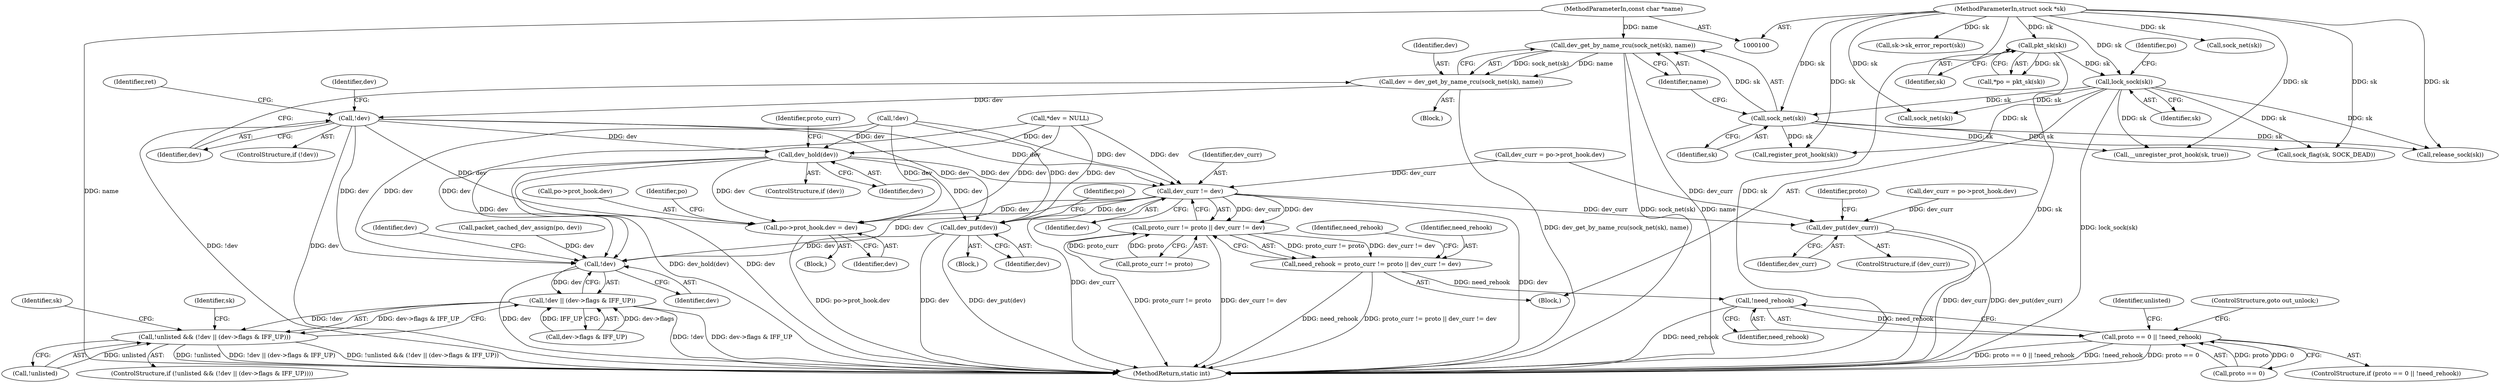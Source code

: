 digraph "0_linux_4971613c1639d8e5f102c4e797c3bf8f83a5a69e@pointer" {
"1000146" [label="(Call,dev_get_by_name_rcu(sock_net(sk), name))"];
"1000147" [label="(Call,sock_net(sk))"];
"1000133" [label="(Call,lock_sock(sk))"];
"1000109" [label="(Call,pkt_sk(sk))"];
"1000101" [label="(MethodParameterIn,struct sock *sk)"];
"1000102" [label="(MethodParameterIn,const char *name)"];
"1000144" [label="(Call,dev = dev_get_by_name_rcu(sock_net(sk), name))"];
"1000151" [label="(Call,!dev)"];
"1000180" [label="(Call,dev_hold(dev))"];
"1000202" [label="(Call,dev_curr != dev)"];
"1000198" [label="(Call,proto_curr != proto || dev_curr != dev)"];
"1000196" [label="(Call,need_rehook = proto_curr != proto || dev_curr != dev)"];
"1000300" [label="(Call,!need_rehook)"];
"1000296" [label="(Call,proto == 0 || !need_rehook)"];
"1000252" [label="(Call,dev_put(dev))"];
"1000308" [label="(Call,!dev)"];
"1000307" [label="(Call,!dev || (dev->flags & IFF_UP))"];
"1000304" [label="(Call,!unlisted && (!dev || (dev->flags & IFF_UP)))"];
"1000271" [label="(Call,po->prot_hook.dev = dev)"];
"1000293" [label="(Call,dev_put(dev_curr))"];
"1000133" [label="(Call,lock_sock(sk))"];
"1000143" [label="(Block,)"];
"1000204" [label="(Identifier,dev)"];
"1000330" [label="(Call,sk->sk_error_report(sk))"];
"1000288" [label="(Call,packet_cached_dev_assign(po, dev))"];
"1000294" [label="(Identifier,dev_curr)"];
"1000280" [label="(Identifier,po)"];
"1000291" [label="(ControlStructure,if (dev_curr))"];
"1000150" [label="(ControlStructure,if (!dev))"];
"1000277" [label="(Identifier,dev)"];
"1000218" [label="(Call,dev_curr = po->prot_hook.dev)"];
"1000134" [label="(Identifier,sk)"];
"1000252" [label="(Call,dev_put(dev))"];
"1000309" [label="(Identifier,dev)"];
"1000343" [label="(MethodReturn,static int)"];
"1000203" [label="(Identifier,dev_curr)"];
"1000296" [label="(Call,proto == 0 || !need_rehook)"];
"1000295" [label="(ControlStructure,if (proto == 0 || !need_rehook))"];
"1000152" [label="(Identifier,dev)"];
"1000166" [label="(Call,sock_net(sk))"];
"1000155" [label="(Identifier,ret)"];
"1000115" [label="(Call,*dev = NULL)"];
"1000253" [label="(Identifier,dev)"];
"1000257" [label="(Identifier,po)"];
"1000198" [label="(Call,proto_curr != proto || dev_curr != dev)"];
"1000251" [label="(Block,)"];
"1000105" [label="(Block,)"];
"1000110" [label="(Identifier,sk)"];
"1000145" [label="(Identifier,dev)"];
"1000327" [label="(Call,sock_flag(sk, SOCK_DEAD))"];
"1000272" [label="(Call,po->prot_hook.dev)"];
"1000138" [label="(Identifier,po)"];
"1000214" [label="(Call,__unregister_prot_hook(sk, true))"];
"1000183" [label="(Identifier,proto_curr)"];
"1000197" [label="(Identifier,need_rehook)"];
"1000178" [label="(ControlStructure,if (dev))"];
"1000144" [label="(Call,dev = dev_get_by_name_rcu(sock_net(sk), name))"];
"1000199" [label="(Call,proto_curr != proto)"];
"1000302" [label="(ControlStructure,goto out_unlock;)"];
"1000189" [label="(Call,dev_curr = po->prot_hook.dev)"];
"1000107" [label="(Call,*po = pkt_sk(sk))"];
"1000170" [label="(Call,!dev)"];
"1000301" [label="(Identifier,need_rehook)"];
"1000146" [label="(Call,dev_get_by_name_rcu(sock_net(sk), name))"];
"1000101" [label="(MethodParameterIn,struct sock *sk)"];
"1000231" [label="(Call,sock_net(sk))"];
"1000306" [label="(Identifier,unlisted)"];
"1000206" [label="(Identifier,need_rehook)"];
"1000196" [label="(Call,need_rehook = proto_curr != proto || dev_curr != dev)"];
"1000298" [label="(Identifier,proto)"];
"1000148" [label="(Identifier,sk)"];
"1000180" [label="(Call,dev_hold(dev))"];
"1000149" [label="(Identifier,name)"];
"1000102" [label="(MethodParameterIn,const char *name)"];
"1000271" [label="(Call,po->prot_hook.dev = dev)"];
"1000300" [label="(Call,!need_rehook)"];
"1000109" [label="(Call,pkt_sk(sk))"];
"1000293" [label="(Call,dev_put(dev_curr))"];
"1000297" [label="(Call,proto == 0)"];
"1000312" [label="(Identifier,dev)"];
"1000304" [label="(Call,!unlisted && (!dev || (dev->flags & IFF_UP)))"];
"1000303" [label="(ControlStructure,if (!unlisted && (!dev || (dev->flags & IFF_UP))))"];
"1000317" [label="(Identifier,sk)"];
"1000308" [label="(Call,!dev)"];
"1000305" [label="(Call,!unlisted)"];
"1000147" [label="(Call,sock_net(sk))"];
"1000179" [label="(Identifier,dev)"];
"1000307" [label="(Call,!dev || (dev->flags & IFF_UP))"];
"1000202" [label="(Call,dev_curr != dev)"];
"1000316" [label="(Call,register_prot_hook(sk))"];
"1000181" [label="(Identifier,dev)"];
"1000339" [label="(Call,release_sock(sk))"];
"1000322" [label="(Identifier,sk)"];
"1000270" [label="(Block,)"];
"1000151" [label="(Call,!dev)"];
"1000310" [label="(Call,dev->flags & IFF_UP)"];
"1000146" -> "1000144"  [label="AST: "];
"1000146" -> "1000149"  [label="CFG: "];
"1000147" -> "1000146"  [label="AST: "];
"1000149" -> "1000146"  [label="AST: "];
"1000144" -> "1000146"  [label="CFG: "];
"1000146" -> "1000343"  [label="DDG: name"];
"1000146" -> "1000343"  [label="DDG: sock_net(sk)"];
"1000146" -> "1000144"  [label="DDG: sock_net(sk)"];
"1000146" -> "1000144"  [label="DDG: name"];
"1000147" -> "1000146"  [label="DDG: sk"];
"1000102" -> "1000146"  [label="DDG: name"];
"1000147" -> "1000148"  [label="CFG: "];
"1000148" -> "1000147"  [label="AST: "];
"1000149" -> "1000147"  [label="CFG: "];
"1000133" -> "1000147"  [label="DDG: sk"];
"1000101" -> "1000147"  [label="DDG: sk"];
"1000147" -> "1000214"  [label="DDG: sk"];
"1000147" -> "1000316"  [label="DDG: sk"];
"1000147" -> "1000327"  [label="DDG: sk"];
"1000147" -> "1000339"  [label="DDG: sk"];
"1000133" -> "1000105"  [label="AST: "];
"1000133" -> "1000134"  [label="CFG: "];
"1000134" -> "1000133"  [label="AST: "];
"1000138" -> "1000133"  [label="CFG: "];
"1000133" -> "1000343"  [label="DDG: lock_sock(sk)"];
"1000109" -> "1000133"  [label="DDG: sk"];
"1000101" -> "1000133"  [label="DDG: sk"];
"1000133" -> "1000166"  [label="DDG: sk"];
"1000133" -> "1000214"  [label="DDG: sk"];
"1000133" -> "1000316"  [label="DDG: sk"];
"1000133" -> "1000327"  [label="DDG: sk"];
"1000133" -> "1000339"  [label="DDG: sk"];
"1000109" -> "1000107"  [label="AST: "];
"1000109" -> "1000110"  [label="CFG: "];
"1000110" -> "1000109"  [label="AST: "];
"1000107" -> "1000109"  [label="CFG: "];
"1000109" -> "1000343"  [label="DDG: sk"];
"1000109" -> "1000107"  [label="DDG: sk"];
"1000101" -> "1000109"  [label="DDG: sk"];
"1000101" -> "1000100"  [label="AST: "];
"1000101" -> "1000343"  [label="DDG: sk"];
"1000101" -> "1000166"  [label="DDG: sk"];
"1000101" -> "1000214"  [label="DDG: sk"];
"1000101" -> "1000231"  [label="DDG: sk"];
"1000101" -> "1000316"  [label="DDG: sk"];
"1000101" -> "1000327"  [label="DDG: sk"];
"1000101" -> "1000330"  [label="DDG: sk"];
"1000101" -> "1000339"  [label="DDG: sk"];
"1000102" -> "1000100"  [label="AST: "];
"1000102" -> "1000343"  [label="DDG: name"];
"1000144" -> "1000143"  [label="AST: "];
"1000145" -> "1000144"  [label="AST: "];
"1000152" -> "1000144"  [label="CFG: "];
"1000144" -> "1000343"  [label="DDG: dev_get_by_name_rcu(sock_net(sk), name)"];
"1000144" -> "1000151"  [label="DDG: dev"];
"1000151" -> "1000150"  [label="AST: "];
"1000151" -> "1000152"  [label="CFG: "];
"1000152" -> "1000151"  [label="AST: "];
"1000155" -> "1000151"  [label="CFG: "];
"1000179" -> "1000151"  [label="CFG: "];
"1000151" -> "1000343"  [label="DDG: !dev"];
"1000151" -> "1000343"  [label="DDG: dev"];
"1000151" -> "1000180"  [label="DDG: dev"];
"1000151" -> "1000202"  [label="DDG: dev"];
"1000151" -> "1000252"  [label="DDG: dev"];
"1000151" -> "1000271"  [label="DDG: dev"];
"1000151" -> "1000308"  [label="DDG: dev"];
"1000180" -> "1000178"  [label="AST: "];
"1000180" -> "1000181"  [label="CFG: "];
"1000181" -> "1000180"  [label="AST: "];
"1000183" -> "1000180"  [label="CFG: "];
"1000180" -> "1000343"  [label="DDG: dev"];
"1000180" -> "1000343"  [label="DDG: dev_hold(dev)"];
"1000170" -> "1000180"  [label="DDG: dev"];
"1000115" -> "1000180"  [label="DDG: dev"];
"1000180" -> "1000202"  [label="DDG: dev"];
"1000180" -> "1000252"  [label="DDG: dev"];
"1000180" -> "1000271"  [label="DDG: dev"];
"1000180" -> "1000308"  [label="DDG: dev"];
"1000202" -> "1000198"  [label="AST: "];
"1000202" -> "1000204"  [label="CFG: "];
"1000203" -> "1000202"  [label="AST: "];
"1000204" -> "1000202"  [label="AST: "];
"1000198" -> "1000202"  [label="CFG: "];
"1000202" -> "1000343"  [label="DDG: dev_curr"];
"1000202" -> "1000343"  [label="DDG: dev"];
"1000202" -> "1000198"  [label="DDG: dev_curr"];
"1000202" -> "1000198"  [label="DDG: dev"];
"1000189" -> "1000202"  [label="DDG: dev_curr"];
"1000170" -> "1000202"  [label="DDG: dev"];
"1000115" -> "1000202"  [label="DDG: dev"];
"1000202" -> "1000252"  [label="DDG: dev"];
"1000202" -> "1000271"  [label="DDG: dev"];
"1000202" -> "1000293"  [label="DDG: dev_curr"];
"1000202" -> "1000308"  [label="DDG: dev"];
"1000198" -> "1000196"  [label="AST: "];
"1000198" -> "1000199"  [label="CFG: "];
"1000199" -> "1000198"  [label="AST: "];
"1000196" -> "1000198"  [label="CFG: "];
"1000198" -> "1000343"  [label="DDG: proto_curr != proto"];
"1000198" -> "1000343"  [label="DDG: dev_curr != dev"];
"1000198" -> "1000196"  [label="DDG: proto_curr != proto"];
"1000198" -> "1000196"  [label="DDG: dev_curr != dev"];
"1000199" -> "1000198"  [label="DDG: proto_curr"];
"1000199" -> "1000198"  [label="DDG: proto"];
"1000196" -> "1000105"  [label="AST: "];
"1000197" -> "1000196"  [label="AST: "];
"1000206" -> "1000196"  [label="CFG: "];
"1000196" -> "1000343"  [label="DDG: need_rehook"];
"1000196" -> "1000343"  [label="DDG: proto_curr != proto || dev_curr != dev"];
"1000196" -> "1000300"  [label="DDG: need_rehook"];
"1000300" -> "1000296"  [label="AST: "];
"1000300" -> "1000301"  [label="CFG: "];
"1000301" -> "1000300"  [label="AST: "];
"1000296" -> "1000300"  [label="CFG: "];
"1000300" -> "1000343"  [label="DDG: need_rehook"];
"1000300" -> "1000296"  [label="DDG: need_rehook"];
"1000296" -> "1000295"  [label="AST: "];
"1000296" -> "1000297"  [label="CFG: "];
"1000297" -> "1000296"  [label="AST: "];
"1000302" -> "1000296"  [label="CFG: "];
"1000306" -> "1000296"  [label="CFG: "];
"1000296" -> "1000343"  [label="DDG: proto == 0 || !need_rehook"];
"1000296" -> "1000343"  [label="DDG: !need_rehook"];
"1000296" -> "1000343"  [label="DDG: proto == 0"];
"1000297" -> "1000296"  [label="DDG: proto"];
"1000297" -> "1000296"  [label="DDG: 0"];
"1000252" -> "1000251"  [label="AST: "];
"1000252" -> "1000253"  [label="CFG: "];
"1000253" -> "1000252"  [label="AST: "];
"1000257" -> "1000252"  [label="CFG: "];
"1000252" -> "1000343"  [label="DDG: dev"];
"1000252" -> "1000343"  [label="DDG: dev_put(dev)"];
"1000170" -> "1000252"  [label="DDG: dev"];
"1000115" -> "1000252"  [label="DDG: dev"];
"1000252" -> "1000308"  [label="DDG: dev"];
"1000308" -> "1000307"  [label="AST: "];
"1000308" -> "1000309"  [label="CFG: "];
"1000309" -> "1000308"  [label="AST: "];
"1000312" -> "1000308"  [label="CFG: "];
"1000307" -> "1000308"  [label="CFG: "];
"1000308" -> "1000343"  [label="DDG: dev"];
"1000308" -> "1000307"  [label="DDG: dev"];
"1000170" -> "1000308"  [label="DDG: dev"];
"1000115" -> "1000308"  [label="DDG: dev"];
"1000288" -> "1000308"  [label="DDG: dev"];
"1000307" -> "1000304"  [label="AST: "];
"1000307" -> "1000310"  [label="CFG: "];
"1000310" -> "1000307"  [label="AST: "];
"1000304" -> "1000307"  [label="CFG: "];
"1000307" -> "1000343"  [label="DDG: dev->flags & IFF_UP"];
"1000307" -> "1000343"  [label="DDG: !dev"];
"1000307" -> "1000304"  [label="DDG: !dev"];
"1000307" -> "1000304"  [label="DDG: dev->flags & IFF_UP"];
"1000310" -> "1000307"  [label="DDG: dev->flags"];
"1000310" -> "1000307"  [label="DDG: IFF_UP"];
"1000304" -> "1000303"  [label="AST: "];
"1000304" -> "1000305"  [label="CFG: "];
"1000305" -> "1000304"  [label="AST: "];
"1000317" -> "1000304"  [label="CFG: "];
"1000322" -> "1000304"  [label="CFG: "];
"1000304" -> "1000343"  [label="DDG: !unlisted && (!dev || (dev->flags & IFF_UP))"];
"1000304" -> "1000343"  [label="DDG: !unlisted"];
"1000304" -> "1000343"  [label="DDG: !dev || (dev->flags & IFF_UP)"];
"1000305" -> "1000304"  [label="DDG: unlisted"];
"1000271" -> "1000270"  [label="AST: "];
"1000271" -> "1000277"  [label="CFG: "];
"1000272" -> "1000271"  [label="AST: "];
"1000277" -> "1000271"  [label="AST: "];
"1000280" -> "1000271"  [label="CFG: "];
"1000271" -> "1000343"  [label="DDG: po->prot_hook.dev"];
"1000170" -> "1000271"  [label="DDG: dev"];
"1000115" -> "1000271"  [label="DDG: dev"];
"1000293" -> "1000291"  [label="AST: "];
"1000293" -> "1000294"  [label="CFG: "];
"1000294" -> "1000293"  [label="AST: "];
"1000298" -> "1000293"  [label="CFG: "];
"1000293" -> "1000343"  [label="DDG: dev_curr"];
"1000293" -> "1000343"  [label="DDG: dev_put(dev_curr)"];
"1000189" -> "1000293"  [label="DDG: dev_curr"];
"1000218" -> "1000293"  [label="DDG: dev_curr"];
}
